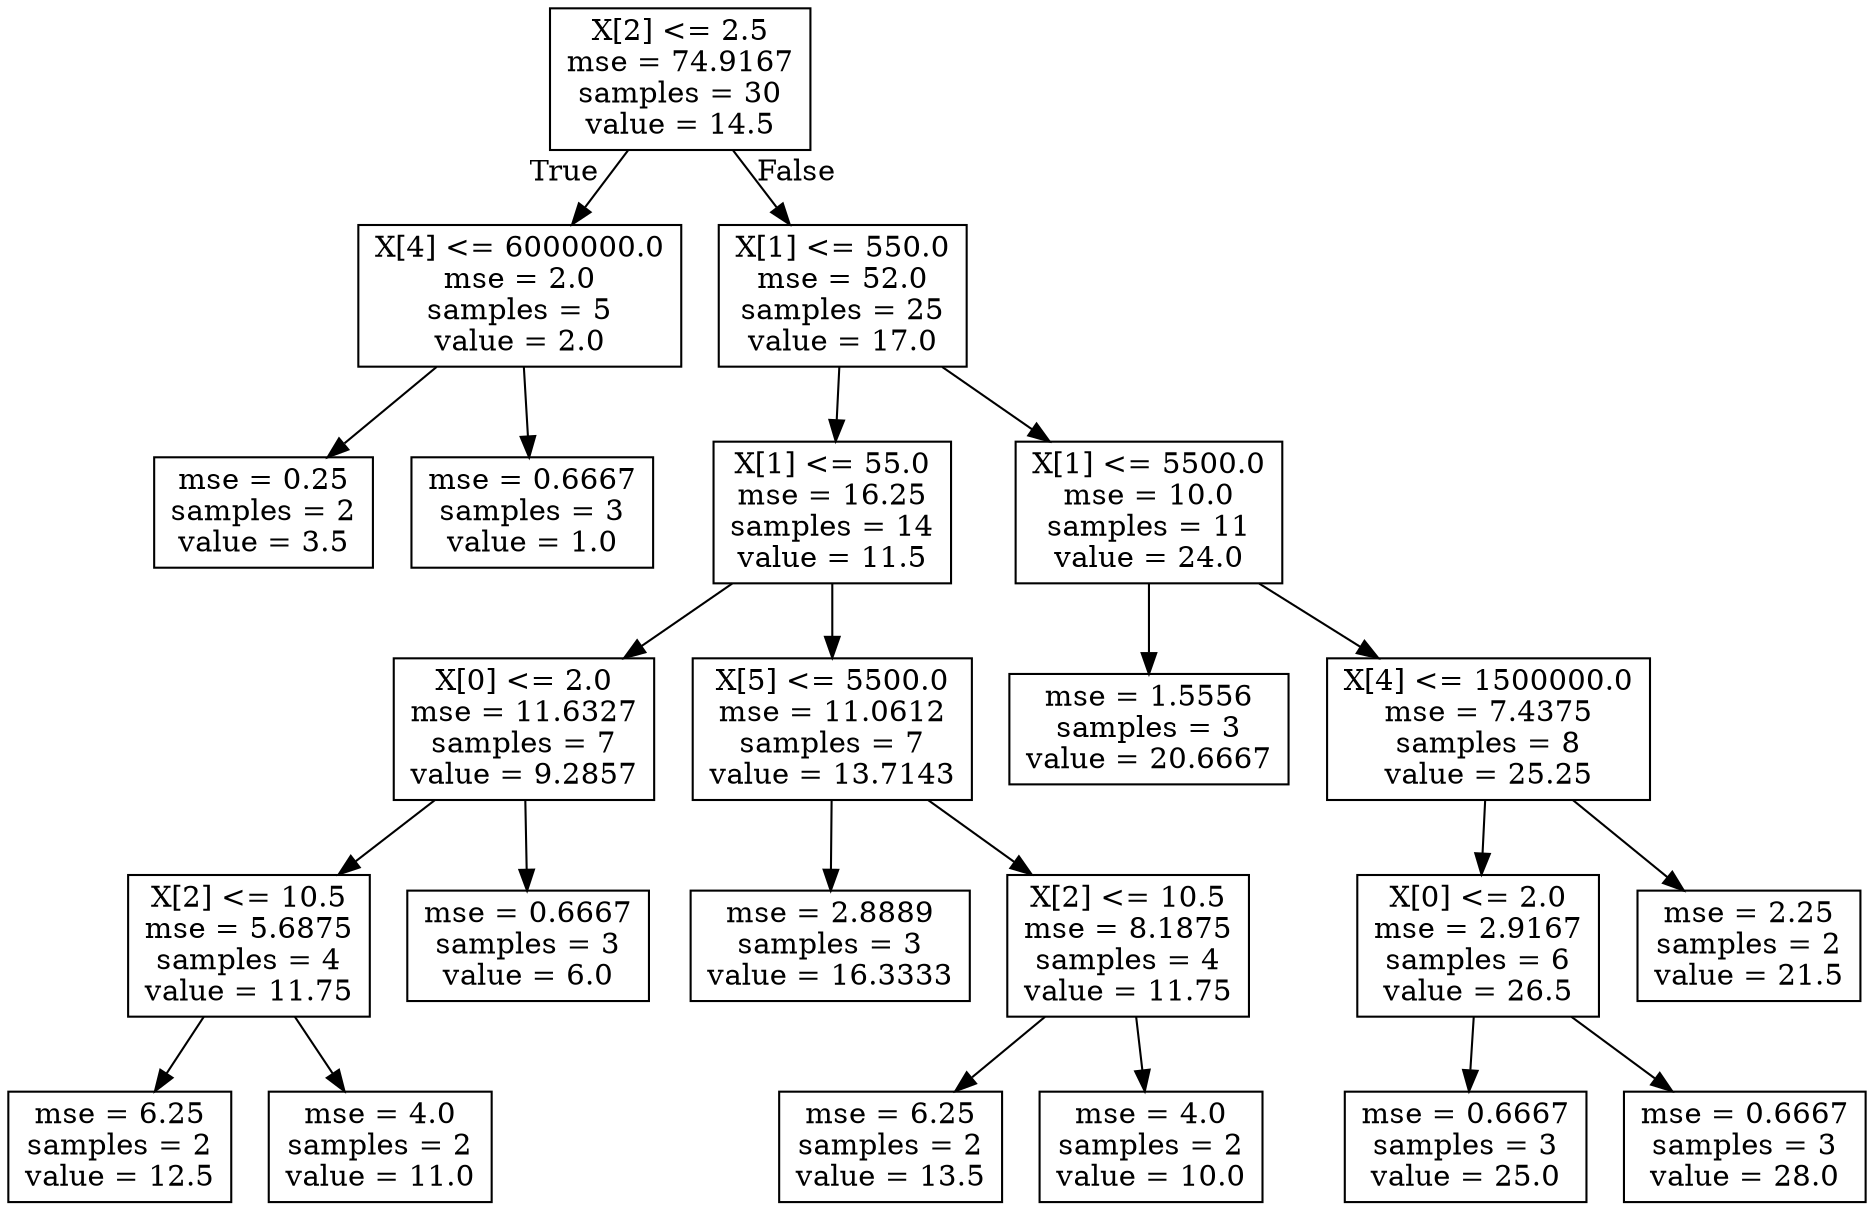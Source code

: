 digraph Tree {
node [shape=box] ;
0 [label="X[2] <= 2.5\nmse = 74.9167\nsamples = 30\nvalue = 14.5"] ;
1 [label="X[4] <= 6000000.0\nmse = 2.0\nsamples = 5\nvalue = 2.0"] ;
0 -> 1 [labeldistance=2.5, labelangle=45, headlabel="True"] ;
2 [label="mse = 0.25\nsamples = 2\nvalue = 3.5"] ;
1 -> 2 ;
3 [label="mse = 0.6667\nsamples = 3\nvalue = 1.0"] ;
1 -> 3 ;
4 [label="X[1] <= 550.0\nmse = 52.0\nsamples = 25\nvalue = 17.0"] ;
0 -> 4 [labeldistance=2.5, labelangle=-45, headlabel="False"] ;
5 [label="X[1] <= 55.0\nmse = 16.25\nsamples = 14\nvalue = 11.5"] ;
4 -> 5 ;
6 [label="X[0] <= 2.0\nmse = 11.6327\nsamples = 7\nvalue = 9.2857"] ;
5 -> 6 ;
7 [label="X[2] <= 10.5\nmse = 5.6875\nsamples = 4\nvalue = 11.75"] ;
6 -> 7 ;
8 [label="mse = 6.25\nsamples = 2\nvalue = 12.5"] ;
7 -> 8 ;
9 [label="mse = 4.0\nsamples = 2\nvalue = 11.0"] ;
7 -> 9 ;
10 [label="mse = 0.6667\nsamples = 3\nvalue = 6.0"] ;
6 -> 10 ;
11 [label="X[5] <= 5500.0\nmse = 11.0612\nsamples = 7\nvalue = 13.7143"] ;
5 -> 11 ;
12 [label="mse = 2.8889\nsamples = 3\nvalue = 16.3333"] ;
11 -> 12 ;
13 [label="X[2] <= 10.5\nmse = 8.1875\nsamples = 4\nvalue = 11.75"] ;
11 -> 13 ;
14 [label="mse = 6.25\nsamples = 2\nvalue = 13.5"] ;
13 -> 14 ;
15 [label="mse = 4.0\nsamples = 2\nvalue = 10.0"] ;
13 -> 15 ;
16 [label="X[1] <= 5500.0\nmse = 10.0\nsamples = 11\nvalue = 24.0"] ;
4 -> 16 ;
17 [label="mse = 1.5556\nsamples = 3\nvalue = 20.6667"] ;
16 -> 17 ;
18 [label="X[4] <= 1500000.0\nmse = 7.4375\nsamples = 8\nvalue = 25.25"] ;
16 -> 18 ;
19 [label="X[0] <= 2.0\nmse = 2.9167\nsamples = 6\nvalue = 26.5"] ;
18 -> 19 ;
20 [label="mse = 0.6667\nsamples = 3\nvalue = 25.0"] ;
19 -> 20 ;
21 [label="mse = 0.6667\nsamples = 3\nvalue = 28.0"] ;
19 -> 21 ;
22 [label="mse = 2.25\nsamples = 2\nvalue = 21.5"] ;
18 -> 22 ;
}